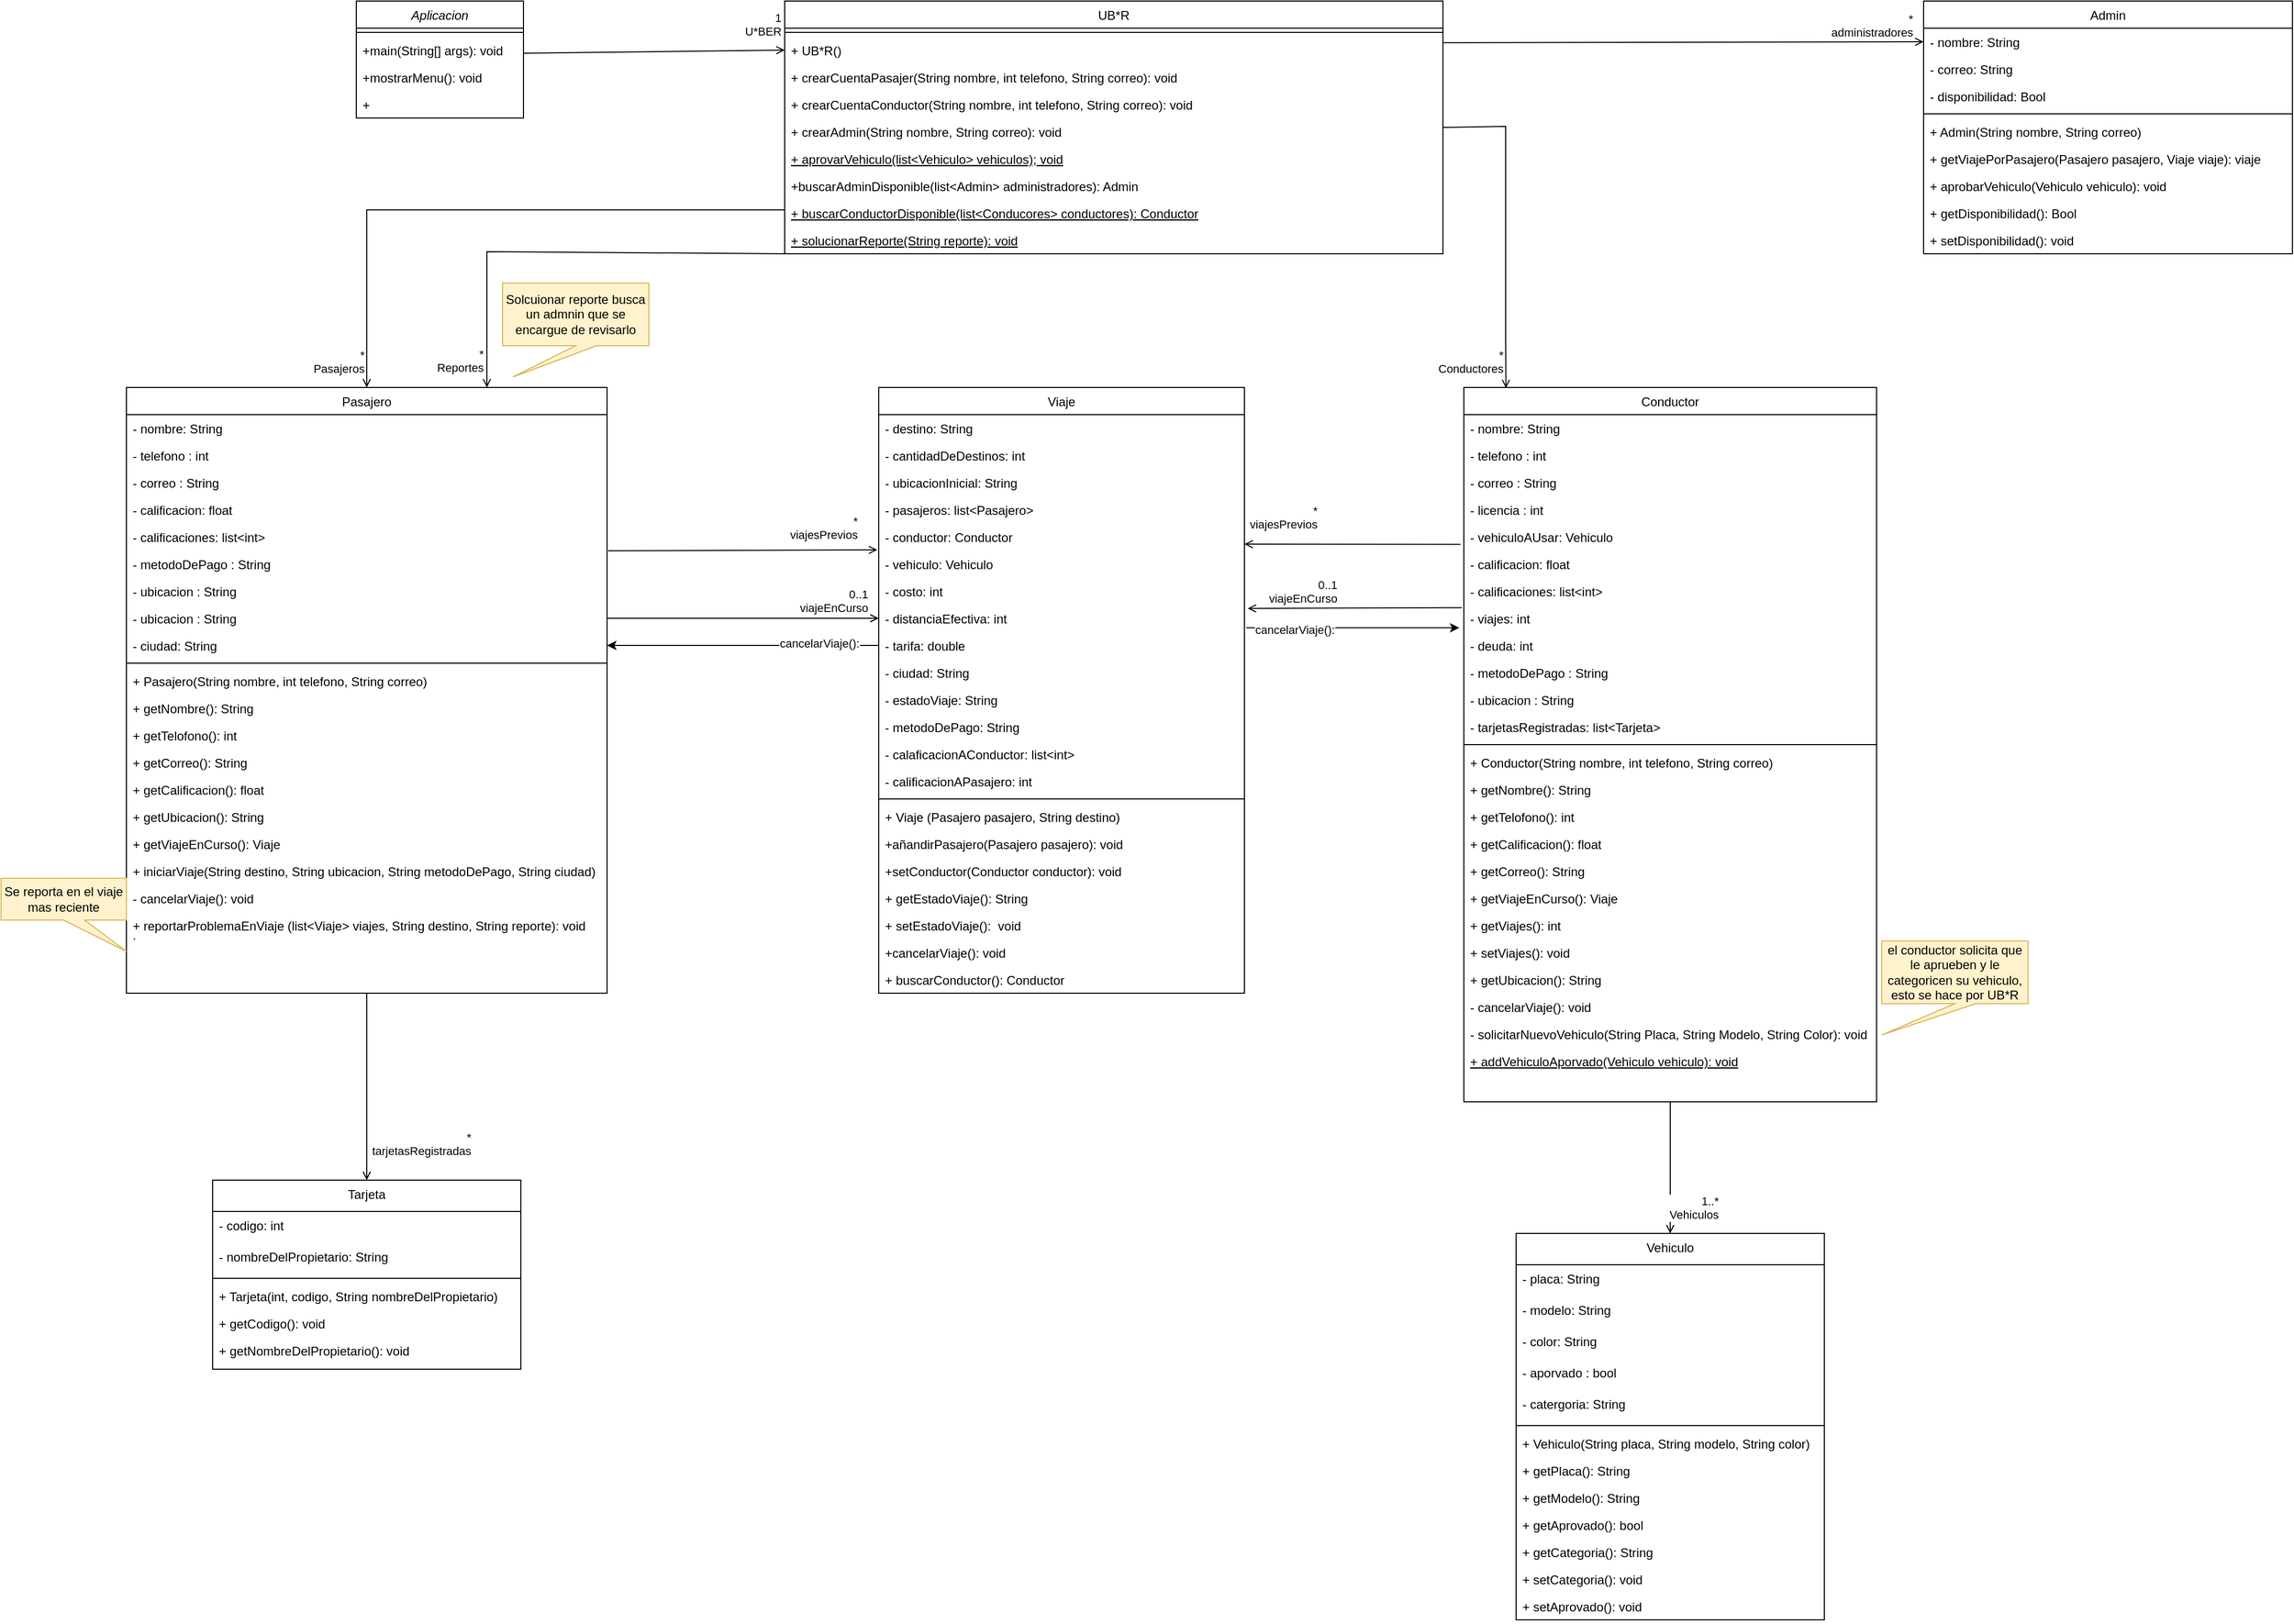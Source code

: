 <mxfile version="20.3.0" type="github">
  <diagram id="C5RBs43oDa-KdzZeNtuy" name="Page-1">
    <mxGraphModel dx="2452" dy="935" grid="1" gridSize="10" guides="1" tooltips="1" connect="1" arrows="1" fold="1" page="1" pageScale="1" pageWidth="827" pageHeight="1169" math="0" shadow="0">
      <root>
        <mxCell id="WIyWlLk6GJQsqaUBKTNV-0" />
        <mxCell id="WIyWlLk6GJQsqaUBKTNV-1" parent="WIyWlLk6GJQsqaUBKTNV-0" />
        <mxCell id="zkfFHV4jXpPFQw0GAbJ--0" value="Aplicacion" style="swimlane;fontStyle=2;align=center;verticalAlign=top;childLayout=stackLayout;horizontal=1;startSize=26;horizontalStack=0;resizeParent=1;resizeLast=0;collapsible=1;marginBottom=0;rounded=0;shadow=0;strokeWidth=1;" parent="WIyWlLk6GJQsqaUBKTNV-1" vertex="1">
          <mxGeometry x="-370" y="40" width="160" height="112" as="geometry">
            <mxRectangle x="230" y="140" width="160" height="26" as="alternateBounds" />
          </mxGeometry>
        </mxCell>
        <mxCell id="zkfFHV4jXpPFQw0GAbJ--4" value="" style="line;html=1;strokeWidth=1;align=left;verticalAlign=middle;spacingTop=-1;spacingLeft=3;spacingRight=3;rotatable=0;labelPosition=right;points=[];portConstraint=eastwest;" parent="zkfFHV4jXpPFQw0GAbJ--0" vertex="1">
          <mxGeometry y="26" width="160" height="8" as="geometry" />
        </mxCell>
        <mxCell id="zkfFHV4jXpPFQw0GAbJ--5" value="+main(String[] args): void" style="text;align=left;verticalAlign=top;spacingLeft=4;spacingRight=4;overflow=hidden;rotatable=0;points=[[0,0.5],[1,0.5]];portConstraint=eastwest;" parent="zkfFHV4jXpPFQw0GAbJ--0" vertex="1">
          <mxGeometry y="34" width="160" height="26" as="geometry" />
        </mxCell>
        <mxCell id="MLmQVyr9P93g7gufr7wJ-302" value="" style="endArrow=open;html=1;rounded=0;entryX=0;entryY=0.5;entryDx=0;entryDy=0;endFill=0;" edge="1" parent="zkfFHV4jXpPFQw0GAbJ--0" target="MLmQVyr9P93g7gufr7wJ-48">
          <mxGeometry relative="1" as="geometry">
            <mxPoint x="160" y="50" as="sourcePoint" />
            <mxPoint x="275.84" y="49.998" as="targetPoint" />
          </mxGeometry>
        </mxCell>
        <mxCell id="MLmQVyr9P93g7gufr7wJ-303" value="1&lt;br&gt;U*BER" style="edgeLabel;resizable=0;html=1;align=right;verticalAlign=bottom;" connectable="0" vertex="1" parent="MLmQVyr9P93g7gufr7wJ-302">
          <mxGeometry x="1" relative="1" as="geometry">
            <mxPoint x="-2" y="-10" as="offset" />
          </mxGeometry>
        </mxCell>
        <mxCell id="MLmQVyr9P93g7gufr7wJ-40" value="+mostrarMenu(): void" style="text;align=left;verticalAlign=top;spacingLeft=4;spacingRight=4;overflow=hidden;rotatable=0;points=[[0,0.5],[1,0.5]];portConstraint=eastwest;" vertex="1" parent="zkfFHV4jXpPFQw0GAbJ--0">
          <mxGeometry y="60" width="160" height="26" as="geometry" />
        </mxCell>
        <mxCell id="MLmQVyr9P93g7gufr7wJ-39" value="+" style="text;align=left;verticalAlign=top;spacingLeft=4;spacingRight=4;overflow=hidden;rotatable=0;points=[[0,0.5],[1,0.5]];portConstraint=eastwest;" vertex="1" parent="zkfFHV4jXpPFQw0GAbJ--0">
          <mxGeometry y="86" width="160" height="26" as="geometry" />
        </mxCell>
        <mxCell id="MLmQVyr9P93g7gufr7wJ-501" style="edgeStyle=orthogonalEdgeStyle;rounded=0;orthogonalLoop=1;jettySize=auto;html=1;entryX=0.5;entryY=0;entryDx=0;entryDy=0;endArrow=open;endFill=0;" edge="1" parent="WIyWlLk6GJQsqaUBKTNV-1" source="zkfFHV4jXpPFQw0GAbJ--6" target="MLmQVyr9P93g7gufr7wJ-484">
          <mxGeometry relative="1" as="geometry" />
        </mxCell>
        <mxCell id="zkfFHV4jXpPFQw0GAbJ--6" value="Pasajero" style="swimlane;fontStyle=0;align=center;verticalAlign=top;childLayout=stackLayout;horizontal=1;startSize=26;horizontalStack=0;resizeParent=1;resizeLast=0;collapsible=1;marginBottom=0;rounded=0;shadow=0;strokeWidth=1;" parent="WIyWlLk6GJQsqaUBKTNV-1" vertex="1">
          <mxGeometry x="-590" y="410" width="460" height="580" as="geometry">
            <mxRectangle x="130" y="380" width="160" height="26" as="alternateBounds" />
          </mxGeometry>
        </mxCell>
        <mxCell id="zkfFHV4jXpPFQw0GAbJ--7" value="- nombre: String" style="text;align=left;verticalAlign=top;spacingLeft=4;spacingRight=4;overflow=hidden;rotatable=0;points=[[0,0.5],[1,0.5]];portConstraint=eastwest;" parent="zkfFHV4jXpPFQw0GAbJ--6" vertex="1">
          <mxGeometry y="26" width="460" height="26" as="geometry" />
        </mxCell>
        <mxCell id="MLmQVyr9P93g7gufr7wJ-67" value="- telefono : int" style="text;align=left;verticalAlign=top;spacingLeft=4;spacingRight=4;overflow=hidden;rotatable=0;points=[[0,0.5],[1,0.5]];portConstraint=eastwest;" vertex="1" parent="zkfFHV4jXpPFQw0GAbJ--6">
          <mxGeometry y="52" width="460" height="26" as="geometry" />
        </mxCell>
        <mxCell id="MLmQVyr9P93g7gufr7wJ-68" value="- correo : String" style="text;align=left;verticalAlign=top;spacingLeft=4;spacingRight=4;overflow=hidden;rotatable=0;points=[[0,0.5],[1,0.5]];portConstraint=eastwest;" vertex="1" parent="zkfFHV4jXpPFQw0GAbJ--6">
          <mxGeometry y="78" width="460" height="26" as="geometry" />
        </mxCell>
        <mxCell id="zkfFHV4jXpPFQw0GAbJ--8" value="- calificacion: float" style="text;align=left;verticalAlign=top;spacingLeft=4;spacingRight=4;overflow=hidden;rotatable=0;points=[[0,0.5],[1,0.5]];portConstraint=eastwest;rounded=0;shadow=0;html=0;" parent="zkfFHV4jXpPFQw0GAbJ--6" vertex="1">
          <mxGeometry y="104" width="460" height="26" as="geometry" />
        </mxCell>
        <mxCell id="MLmQVyr9P93g7gufr7wJ-361" value="- calificaciones: list&lt;int&gt;" style="text;align=left;verticalAlign=top;spacingLeft=4;spacingRight=4;overflow=hidden;rotatable=0;points=[[0,0.5],[1,0.5]];portConstraint=eastwest;rounded=0;shadow=0;html=0;" vertex="1" parent="zkfFHV4jXpPFQw0GAbJ--6">
          <mxGeometry y="130" width="460" height="26" as="geometry" />
        </mxCell>
        <mxCell id="MLmQVyr9P93g7gufr7wJ-64" value="- metodoDePago : String" style="text;align=left;verticalAlign=top;spacingLeft=4;spacingRight=4;overflow=hidden;rotatable=0;points=[[0,0.5],[1,0.5]];portConstraint=eastwest;rounded=0;shadow=0;html=0;" vertex="1" parent="zkfFHV4jXpPFQw0GAbJ--6">
          <mxGeometry y="156" width="460" height="26" as="geometry" />
        </mxCell>
        <mxCell id="MLmQVyr9P93g7gufr7wJ-65" value="- ubicacion : String" style="text;align=left;verticalAlign=top;spacingLeft=4;spacingRight=4;overflow=hidden;rotatable=0;points=[[0,0.5],[1,0.5]];portConstraint=eastwest;rounded=0;shadow=0;html=0;" vertex="1" parent="zkfFHV4jXpPFQw0GAbJ--6">
          <mxGeometry y="182" width="460" height="26" as="geometry" />
        </mxCell>
        <mxCell id="MLmQVyr9P93g7gufr7wJ-452" value="- ubicacion : String" style="text;align=left;verticalAlign=top;spacingLeft=4;spacingRight=4;overflow=hidden;rotatable=0;points=[[0,0.5],[1,0.5]];portConstraint=eastwest;rounded=0;shadow=0;html=0;" vertex="1" parent="zkfFHV4jXpPFQw0GAbJ--6">
          <mxGeometry y="208" width="460" height="26" as="geometry" />
        </mxCell>
        <mxCell id="MLmQVyr9P93g7gufr7wJ-353" value="- ciudad: String" style="text;align=left;verticalAlign=top;spacingLeft=4;spacingRight=4;overflow=hidden;rotatable=0;points=[[0,0.5],[1,0.5]];portConstraint=eastwest;rounded=0;shadow=0;html=0;" vertex="1" parent="zkfFHV4jXpPFQw0GAbJ--6">
          <mxGeometry y="234" width="460" height="26" as="geometry" />
        </mxCell>
        <mxCell id="zkfFHV4jXpPFQw0GAbJ--9" value="" style="line;html=1;strokeWidth=1;align=left;verticalAlign=middle;spacingTop=-1;spacingLeft=3;spacingRight=3;rotatable=0;labelPosition=right;points=[];portConstraint=eastwest;" parent="zkfFHV4jXpPFQw0GAbJ--6" vertex="1">
          <mxGeometry y="260" width="460" height="8" as="geometry" />
        </mxCell>
        <mxCell id="zkfFHV4jXpPFQw0GAbJ--11" value="+ Pasajero(String nombre, int telefono, String correo)" style="text;align=left;verticalAlign=top;spacingLeft=4;spacingRight=4;overflow=hidden;rotatable=0;points=[[0,0.5],[1,0.5]];portConstraint=eastwest;" parent="zkfFHV4jXpPFQw0GAbJ--6" vertex="1">
          <mxGeometry y="268" width="460" height="26" as="geometry" />
        </mxCell>
        <mxCell id="MLmQVyr9P93g7gufr7wJ-69" value="+ getNombre(): String" style="text;align=left;verticalAlign=top;spacingLeft=4;spacingRight=4;overflow=hidden;rotatable=0;points=[[0,0.5],[1,0.5]];portConstraint=eastwest;" vertex="1" parent="zkfFHV4jXpPFQw0GAbJ--6">
          <mxGeometry y="294" width="460" height="26" as="geometry" />
        </mxCell>
        <mxCell id="MLmQVyr9P93g7gufr7wJ-72" value="+ getTelofono(): int" style="text;align=left;verticalAlign=top;spacingLeft=4;spacingRight=4;overflow=hidden;rotatable=0;points=[[0,0.5],[1,0.5]];portConstraint=eastwest;" vertex="1" parent="zkfFHV4jXpPFQw0GAbJ--6">
          <mxGeometry y="320" width="460" height="26" as="geometry" />
        </mxCell>
        <mxCell id="MLmQVyr9P93g7gufr7wJ-71" value="+ getCorreo(): String" style="text;align=left;verticalAlign=top;spacingLeft=4;spacingRight=4;overflow=hidden;rotatable=0;points=[[0,0.5],[1,0.5]];portConstraint=eastwest;" vertex="1" parent="zkfFHV4jXpPFQw0GAbJ--6">
          <mxGeometry y="346" width="460" height="26" as="geometry" />
        </mxCell>
        <mxCell id="MLmQVyr9P93g7gufr7wJ-322" value="+ getCalificacion(): float" style="text;align=left;verticalAlign=top;spacingLeft=4;spacingRight=4;overflow=hidden;rotatable=0;points=[[0,0.5],[1,0.5]];portConstraint=eastwest;" vertex="1" parent="zkfFHV4jXpPFQw0GAbJ--6">
          <mxGeometry y="372" width="460" height="26" as="geometry" />
        </mxCell>
        <mxCell id="MLmQVyr9P93g7gufr7wJ-344" value="+ getUbicacion(): String" style="text;align=left;verticalAlign=top;spacingLeft=4;spacingRight=4;overflow=hidden;rotatable=0;points=[[0,0.5],[1,0.5]];portConstraint=eastwest;" vertex="1" parent="zkfFHV4jXpPFQw0GAbJ--6">
          <mxGeometry y="398" width="460" height="26" as="geometry" />
        </mxCell>
        <mxCell id="MLmQVyr9P93g7gufr7wJ-70" value="+ getViajeEnCurso(): Viaje" style="text;align=left;verticalAlign=top;spacingLeft=4;spacingRight=4;overflow=hidden;rotatable=0;points=[[0,0.5],[1,0.5]];portConstraint=eastwest;" vertex="1" parent="zkfFHV4jXpPFQw0GAbJ--6">
          <mxGeometry y="424" width="460" height="26" as="geometry" />
        </mxCell>
        <mxCell id="MLmQVyr9P93g7gufr7wJ-301" value="+ iniciarViaje(String destino, String ubicacion, String metodoDePago, String ciudad)" style="text;align=left;verticalAlign=top;spacingLeft=4;spacingRight=4;overflow=hidden;rotatable=0;points=[[0,0.5],[1,0.5]];portConstraint=eastwest;" vertex="1" parent="zkfFHV4jXpPFQw0GAbJ--6">
          <mxGeometry y="450" width="460" height="26" as="geometry" />
        </mxCell>
        <mxCell id="MLmQVyr9P93g7gufr7wJ-346" value="- cancelarViaje(): void" style="text;align=left;verticalAlign=top;spacingLeft=4;spacingRight=4;overflow=hidden;rotatable=0;points=[[0,0.5],[1,0.5]];portConstraint=eastwest;" vertex="1" parent="zkfFHV4jXpPFQw0GAbJ--6">
          <mxGeometry y="476" width="460" height="26" as="geometry" />
        </mxCell>
        <mxCell id="MLmQVyr9P93g7gufr7wJ-410" value="+ reportarProblemaEnViaje (list&lt;Viaje&gt; viajes, String destino, String reporte): void&#xa;:" style="text;align=left;verticalAlign=top;spacingLeft=4;spacingRight=4;overflow=hidden;rotatable=0;points=[[0,0.5],[1,0.5]];portConstraint=eastwest;" vertex="1" parent="zkfFHV4jXpPFQw0GAbJ--6">
          <mxGeometry y="502" width="460" height="26" as="geometry" />
        </mxCell>
        <mxCell id="zkfFHV4jXpPFQw0GAbJ--17" value="Viaje" style="swimlane;fontStyle=0;align=center;verticalAlign=top;childLayout=stackLayout;horizontal=1;startSize=26;horizontalStack=0;resizeParent=1;resizeLast=0;collapsible=1;marginBottom=0;rounded=0;shadow=0;strokeWidth=1;" parent="WIyWlLk6GJQsqaUBKTNV-1" vertex="1">
          <mxGeometry x="130" y="410" width="350" height="580" as="geometry">
            <mxRectangle x="550" y="140" width="160" height="26" as="alternateBounds" />
          </mxGeometry>
        </mxCell>
        <mxCell id="zkfFHV4jXpPFQw0GAbJ--18" value="- destino: String" style="text;align=left;verticalAlign=top;spacingLeft=4;spacingRight=4;overflow=hidden;rotatable=0;points=[[0,0.5],[1,0.5]];portConstraint=eastwest;" parent="zkfFHV4jXpPFQw0GAbJ--17" vertex="1">
          <mxGeometry y="26" width="350" height="26" as="geometry" />
        </mxCell>
        <mxCell id="MLmQVyr9P93g7gufr7wJ-354" value="- cantidadDeDestinos: int" style="text;align=left;verticalAlign=top;spacingLeft=4;spacingRight=4;overflow=hidden;rotatable=0;points=[[0,0.5],[1,0.5]];portConstraint=eastwest;" vertex="1" parent="zkfFHV4jXpPFQw0GAbJ--17">
          <mxGeometry y="52" width="350" height="26" as="geometry" />
        </mxCell>
        <mxCell id="zkfFHV4jXpPFQw0GAbJ--19" value="- ubicacionInicial: String" style="text;align=left;verticalAlign=top;spacingLeft=4;spacingRight=4;overflow=hidden;rotatable=0;points=[[0,0.5],[1,0.5]];portConstraint=eastwest;rounded=0;shadow=0;html=0;" parent="zkfFHV4jXpPFQw0GAbJ--17" vertex="1">
          <mxGeometry y="78" width="350" height="26" as="geometry" />
        </mxCell>
        <mxCell id="zkfFHV4jXpPFQw0GAbJ--20" value="- pasajeros: list&lt;Pasajero&gt;" style="text;align=left;verticalAlign=top;spacingLeft=4;spacingRight=4;overflow=hidden;rotatable=0;points=[[0,0.5],[1,0.5]];portConstraint=eastwest;rounded=0;shadow=0;html=0;" parent="zkfFHV4jXpPFQw0GAbJ--17" vertex="1">
          <mxGeometry y="104" width="350" height="26" as="geometry" />
        </mxCell>
        <mxCell id="zkfFHV4jXpPFQw0GAbJ--21" value="- conductor: Conductor" style="text;align=left;verticalAlign=top;spacingLeft=4;spacingRight=4;overflow=hidden;rotatable=0;points=[[0,0.5],[1,0.5]];portConstraint=eastwest;rounded=0;shadow=0;html=0;" parent="zkfFHV4jXpPFQw0GAbJ--17" vertex="1">
          <mxGeometry y="130" width="350" height="26" as="geometry" />
        </mxCell>
        <mxCell id="MLmQVyr9P93g7gufr7wJ-474" value="" style="endArrow=open;html=1;rounded=0;entryX=-0.004;entryY=0.982;entryDx=0;entryDy=0;endFill=0;exitX=-0.008;exitY=0.781;exitDx=0;exitDy=0;exitPerimeter=0;entryPerimeter=0;" edge="1" parent="zkfFHV4jXpPFQw0GAbJ--17" source="MLmQVyr9P93g7gufr7wJ-424">
          <mxGeometry width="50" height="50" relative="1" as="geometry">
            <mxPoint x="92.32" y="150.86" as="sourcePoint" />
            <mxPoint x="350.0" y="150.002" as="targetPoint" />
          </mxGeometry>
        </mxCell>
        <mxCell id="zkfFHV4jXpPFQw0GAbJ--22" value="- vehiculo: Vehiculo" style="text;align=left;verticalAlign=top;spacingLeft=4;spacingRight=4;overflow=hidden;rotatable=0;points=[[0,0.5],[1,0.5]];portConstraint=eastwest;rounded=0;shadow=0;html=0;" parent="zkfFHV4jXpPFQw0GAbJ--17" vertex="1">
          <mxGeometry y="156" width="350" height="26" as="geometry" />
        </mxCell>
        <mxCell id="MLmQVyr9P93g7gufr7wJ-349" value="- costo: int" style="text;align=left;verticalAlign=top;spacingLeft=4;spacingRight=4;overflow=hidden;rotatable=0;points=[[0,0.5],[1,0.5]];portConstraint=eastwest;rounded=0;shadow=0;html=0;" vertex="1" parent="zkfFHV4jXpPFQw0GAbJ--17">
          <mxGeometry y="182" width="350" height="26" as="geometry" />
        </mxCell>
        <mxCell id="MLmQVyr9P93g7gufr7wJ-350" value="- distanciaEfectiva: int" style="text;align=left;verticalAlign=top;spacingLeft=4;spacingRight=4;overflow=hidden;rotatable=0;points=[[0,0.5],[1,0.5]];portConstraint=eastwest;rounded=0;shadow=0;html=0;" vertex="1" parent="zkfFHV4jXpPFQw0GAbJ--17">
          <mxGeometry y="208" width="350" height="26" as="geometry" />
        </mxCell>
        <mxCell id="MLmQVyr9P93g7gufr7wJ-351" value="- tarifa: double" style="text;align=left;verticalAlign=top;spacingLeft=4;spacingRight=4;overflow=hidden;rotatable=0;points=[[0,0.5],[1,0.5]];portConstraint=eastwest;rounded=0;shadow=0;html=0;" vertex="1" parent="zkfFHV4jXpPFQw0GAbJ--17">
          <mxGeometry y="234" width="350" height="26" as="geometry" />
        </mxCell>
        <mxCell id="MLmQVyr9P93g7gufr7wJ-352" value="- ciudad: String" style="text;align=left;verticalAlign=top;spacingLeft=4;spacingRight=4;overflow=hidden;rotatable=0;points=[[0,0.5],[1,0.5]];portConstraint=eastwest;rounded=0;shadow=0;html=0;" vertex="1" parent="zkfFHV4jXpPFQw0GAbJ--17">
          <mxGeometry y="260" width="350" height="26" as="geometry" />
        </mxCell>
        <mxCell id="MLmQVyr9P93g7gufr7wJ-357" value="- estadoViaje: String" style="text;align=left;verticalAlign=top;spacingLeft=4;spacingRight=4;overflow=hidden;rotatable=0;points=[[0,0.5],[1,0.5]];portConstraint=eastwest;rounded=0;shadow=0;html=0;" vertex="1" parent="zkfFHV4jXpPFQw0GAbJ--17">
          <mxGeometry y="286" width="350" height="26" as="geometry" />
        </mxCell>
        <mxCell id="MLmQVyr9P93g7gufr7wJ-362" value="- metodoDePago: String" style="text;align=left;verticalAlign=top;spacingLeft=4;spacingRight=4;overflow=hidden;rotatable=0;points=[[0,0.5],[1,0.5]];portConstraint=eastwest;rounded=0;shadow=0;html=0;" vertex="1" parent="zkfFHV4jXpPFQw0GAbJ--17">
          <mxGeometry y="312" width="350" height="26" as="geometry" />
        </mxCell>
        <mxCell id="MLmQVyr9P93g7gufr7wJ-363" value="- calaficacionAConductor: list&lt;int&gt;" style="text;align=left;verticalAlign=top;spacingLeft=4;spacingRight=4;overflow=hidden;rotatable=0;points=[[0,0.5],[1,0.5]];portConstraint=eastwest;rounded=0;shadow=0;html=0;" vertex="1" parent="zkfFHV4jXpPFQw0GAbJ--17">
          <mxGeometry y="338" width="350" height="26" as="geometry" />
        </mxCell>
        <mxCell id="MLmQVyr9P93g7gufr7wJ-364" value="- calificacionAPasajero: int" style="text;align=left;verticalAlign=top;spacingLeft=4;spacingRight=4;overflow=hidden;rotatable=0;points=[[0,0.5],[1,0.5]];portConstraint=eastwest;rounded=0;shadow=0;html=0;" vertex="1" parent="zkfFHV4jXpPFQw0GAbJ--17">
          <mxGeometry y="364" width="350" height="26" as="geometry" />
        </mxCell>
        <mxCell id="zkfFHV4jXpPFQw0GAbJ--23" value="" style="line;html=1;strokeWidth=1;align=left;verticalAlign=middle;spacingTop=-1;spacingLeft=3;spacingRight=3;rotatable=0;labelPosition=right;points=[];portConstraint=eastwest;" parent="zkfFHV4jXpPFQw0GAbJ--17" vertex="1">
          <mxGeometry y="390" width="350" height="8" as="geometry" />
        </mxCell>
        <mxCell id="MLmQVyr9P93g7gufr7wJ-356" value="+ Viaje (Pasajero pasajero, String destino)" style="text;align=left;verticalAlign=top;spacingLeft=4;spacingRight=4;overflow=hidden;rotatable=0;points=[[0,0.5],[1,0.5]];portConstraint=eastwest;" vertex="1" parent="zkfFHV4jXpPFQw0GAbJ--17">
          <mxGeometry y="398" width="350" height="26" as="geometry" />
        </mxCell>
        <mxCell id="zkfFHV4jXpPFQw0GAbJ--24" value="+añandirPasajero(Pasajero pasajero): void" style="text;align=left;verticalAlign=top;spacingLeft=4;spacingRight=4;overflow=hidden;rotatable=0;points=[[0,0.5],[1,0.5]];portConstraint=eastwest;" parent="zkfFHV4jXpPFQw0GAbJ--17" vertex="1">
          <mxGeometry y="424" width="350" height="26" as="geometry" />
        </mxCell>
        <mxCell id="zkfFHV4jXpPFQw0GAbJ--25" value="+setConductor(Conductor conductor): void" style="text;align=left;verticalAlign=top;spacingLeft=4;spacingRight=4;overflow=hidden;rotatable=0;points=[[0,0.5],[1,0.5]];portConstraint=eastwest;" parent="zkfFHV4jXpPFQw0GAbJ--17" vertex="1">
          <mxGeometry y="450" width="350" height="26" as="geometry" />
        </mxCell>
        <mxCell id="MLmQVyr9P93g7gufr7wJ-358" value="+ getEstadoViaje(): String" style="text;align=left;verticalAlign=top;spacingLeft=4;spacingRight=4;overflow=hidden;rotatable=0;points=[[0,0.5],[1,0.5]];portConstraint=eastwest;" vertex="1" parent="zkfFHV4jXpPFQw0GAbJ--17">
          <mxGeometry y="476" width="350" height="26" as="geometry" />
        </mxCell>
        <mxCell id="MLmQVyr9P93g7gufr7wJ-359" value="+ setEstadoViaje():  void" style="text;align=left;verticalAlign=top;spacingLeft=4;spacingRight=4;overflow=hidden;rotatable=0;points=[[0,0.5],[1,0.5]];portConstraint=eastwest;" vertex="1" parent="zkfFHV4jXpPFQw0GAbJ--17">
          <mxGeometry y="502" width="350" height="26" as="geometry" />
        </mxCell>
        <mxCell id="MLmQVyr9P93g7gufr7wJ-465" value="+cancelarViaje(): void" style="text;align=left;verticalAlign=top;spacingLeft=4;spacingRight=4;overflow=hidden;rotatable=0;points=[[0,0.5],[1,0.5]];portConstraint=eastwest;" vertex="1" parent="zkfFHV4jXpPFQw0GAbJ--17">
          <mxGeometry y="528" width="350" height="26" as="geometry" />
        </mxCell>
        <mxCell id="MLmQVyr9P93g7gufr7wJ-478" value="+ buscarConductor(): Conductor" style="text;align=left;verticalAlign=top;spacingLeft=4;spacingRight=4;overflow=hidden;rotatable=0;points=[[0,0.5],[1,0.5]];portConstraint=eastwest;" vertex="1" parent="zkfFHV4jXpPFQw0GAbJ--17">
          <mxGeometry y="554" width="350" height="26" as="geometry" />
        </mxCell>
        <mxCell id="MLmQVyr9P93g7gufr7wJ-41" value="UB*R" style="swimlane;fontStyle=0;align=center;verticalAlign=top;childLayout=stackLayout;horizontal=1;startSize=26;horizontalStack=0;resizeParent=1;resizeLast=0;collapsible=1;marginBottom=0;rounded=0;shadow=0;strokeWidth=1;" vertex="1" parent="WIyWlLk6GJQsqaUBKTNV-1">
          <mxGeometry x="40" y="40" width="630" height="242" as="geometry">
            <mxRectangle x="550" y="140" width="160" height="26" as="alternateBounds" />
          </mxGeometry>
        </mxCell>
        <mxCell id="MLmQVyr9P93g7gufr7wJ-47" value="" style="line;html=1;strokeWidth=1;align=left;verticalAlign=middle;spacingTop=-1;spacingLeft=3;spacingRight=3;rotatable=0;labelPosition=right;points=[];portConstraint=eastwest;" vertex="1" parent="MLmQVyr9P93g7gufr7wJ-41">
          <mxGeometry y="26" width="630" height="8" as="geometry" />
        </mxCell>
        <mxCell id="MLmQVyr9P93g7gufr7wJ-48" value="+ UB*R()" style="text;align=left;verticalAlign=top;spacingLeft=4;spacingRight=4;overflow=hidden;rotatable=0;points=[[0,0.5],[1,0.5]];portConstraint=eastwest;" vertex="1" parent="MLmQVyr9P93g7gufr7wJ-41">
          <mxGeometry y="34" width="630" height="26" as="geometry" />
        </mxCell>
        <mxCell id="MLmQVyr9P93g7gufr7wJ-365" value="+ crearCuentaPasajer(String nombre, int telefono, String correo): void" style="text;align=left;verticalAlign=top;spacingLeft=4;spacingRight=4;overflow=hidden;rotatable=0;points=[[0,0.5],[1,0.5]];portConstraint=eastwest;" vertex="1" parent="MLmQVyr9P93g7gufr7wJ-41">
          <mxGeometry y="60" width="630" height="26" as="geometry" />
        </mxCell>
        <mxCell id="MLmQVyr9P93g7gufr7wJ-369" value="+ crearCuentaConductor(String nombre, int telefono, String correo): void" style="text;align=left;verticalAlign=top;spacingLeft=4;spacingRight=4;overflow=hidden;rotatable=0;points=[[0,0.5],[1,0.5]];portConstraint=eastwest;" vertex="1" parent="MLmQVyr9P93g7gufr7wJ-41">
          <mxGeometry y="86" width="630" height="26" as="geometry" />
        </mxCell>
        <mxCell id="MLmQVyr9P93g7gufr7wJ-467" value="+ crearAdmin(String nombre, String correo): void" style="text;align=left;verticalAlign=top;spacingLeft=4;spacingRight=4;overflow=hidden;rotatable=0;points=[[0,0.5],[1,0.5]];portConstraint=eastwest;" vertex="1" parent="MLmQVyr9P93g7gufr7wJ-41">
          <mxGeometry y="112" width="630" height="26" as="geometry" />
        </mxCell>
        <mxCell id="MLmQVyr9P93g7gufr7wJ-370" value="+ aprovarVehiculo(list&lt;Vehiculo&gt; vehiculos); void" style="text;align=left;verticalAlign=top;spacingLeft=4;spacingRight=4;overflow=hidden;rotatable=0;points=[[0,0.5],[1,0.5]];portConstraint=eastwest;fontStyle=4" vertex="1" parent="MLmQVyr9P93g7gufr7wJ-41">
          <mxGeometry y="138" width="630" height="26" as="geometry" />
        </mxCell>
        <mxCell id="MLmQVyr9P93g7gufr7wJ-466" value="+buscarAdminDisponible(list&lt;Admin&gt; administradores): Admin" style="text;align=left;verticalAlign=top;spacingLeft=4;spacingRight=4;overflow=hidden;rotatable=0;points=[[0,0.5],[1,0.5]];portConstraint=eastwest;" vertex="1" parent="MLmQVyr9P93g7gufr7wJ-41">
          <mxGeometry y="164" width="630" height="26" as="geometry" />
        </mxCell>
        <mxCell id="MLmQVyr9P93g7gufr7wJ-479" value="+ buscarConductorDisponible(list&lt;Conducores&gt; conductores): Conductor" style="text;align=left;verticalAlign=top;spacingLeft=4;spacingRight=4;overflow=hidden;rotatable=0;points=[[0,0.5],[1,0.5]];portConstraint=eastwest;fontStyle=4" vertex="1" parent="MLmQVyr9P93g7gufr7wJ-41">
          <mxGeometry y="190" width="630" height="26" as="geometry" />
        </mxCell>
        <mxCell id="MLmQVyr9P93g7gufr7wJ-480" value="+ solucionarReporte(String reporte): void" style="text;align=left;verticalAlign=top;spacingLeft=4;spacingRight=4;overflow=hidden;rotatable=0;points=[[0,0.5],[1,0.5]];portConstraint=eastwest;fontStyle=4" vertex="1" parent="MLmQVyr9P93g7gufr7wJ-41">
          <mxGeometry y="216" width="630" height="26" as="geometry" />
        </mxCell>
        <mxCell id="MLmQVyr9P93g7gufr7wJ-56" value="" style="endArrow=open;html=1;rounded=0;entryX=0.5;entryY=0;entryDx=0;entryDy=0;endFill=0;" edge="1" parent="WIyWlLk6GJQsqaUBKTNV-1" target="zkfFHV4jXpPFQw0GAbJ--6">
          <mxGeometry relative="1" as="geometry">
            <mxPoint x="40" y="240" as="sourcePoint" />
            <mxPoint x="402" y="380" as="targetPoint" />
            <Array as="points">
              <mxPoint x="-360" y="240" />
            </Array>
          </mxGeometry>
        </mxCell>
        <mxCell id="MLmQVyr9P93g7gufr7wJ-59" value="* &lt;br&gt;Pasajeros" style="edgeLabel;resizable=0;html=1;align=right;verticalAlign=bottom;" connectable="0" vertex="1" parent="MLmQVyr9P93g7gufr7wJ-56">
          <mxGeometry x="1" relative="1" as="geometry">
            <mxPoint x="-2" y="-10" as="offset" />
          </mxGeometry>
        </mxCell>
        <mxCell id="MLmQVyr9P93g7gufr7wJ-304" value="" style="endArrow=open;html=1;rounded=0;endFill=0;exitX=1;exitY=0.5;exitDx=0;exitDy=0;entryX=0.102;entryY=0.001;entryDx=0;entryDy=0;entryPerimeter=0;" edge="1" parent="WIyWlLk6GJQsqaUBKTNV-1" source="MLmQVyr9P93g7gufr7wJ-41" target="MLmQVyr9P93g7gufr7wJ-306">
          <mxGeometry relative="1" as="geometry">
            <mxPoint x="610" y="250" as="sourcePoint" />
            <mxPoint x="730" y="407" as="targetPoint" />
            <Array as="points">
              <mxPoint x="730" y="160" />
              <mxPoint x="730" y="360" />
            </Array>
          </mxGeometry>
        </mxCell>
        <mxCell id="MLmQVyr9P93g7gufr7wJ-305" value="* &lt;br&gt;Conductores" style="edgeLabel;resizable=0;html=1;align=right;verticalAlign=bottom;" connectable="0" vertex="1" parent="MLmQVyr9P93g7gufr7wJ-304">
          <mxGeometry x="1" relative="1" as="geometry">
            <mxPoint x="-2" y="-10" as="offset" />
          </mxGeometry>
        </mxCell>
        <mxCell id="MLmQVyr9P93g7gufr7wJ-306" value="Conductor" style="swimlane;fontStyle=0;align=center;verticalAlign=top;childLayout=stackLayout;horizontal=1;startSize=26;horizontalStack=0;resizeParent=1;resizeLast=0;collapsible=1;marginBottom=0;rounded=0;shadow=0;strokeWidth=1;" vertex="1" parent="WIyWlLk6GJQsqaUBKTNV-1">
          <mxGeometry x="690" y="410" width="395" height="684" as="geometry">
            <mxRectangle x="130" y="380" width="160" height="26" as="alternateBounds" />
          </mxGeometry>
        </mxCell>
        <mxCell id="MLmQVyr9P93g7gufr7wJ-307" value="- nombre: String" style="text;align=left;verticalAlign=top;spacingLeft=4;spacingRight=4;overflow=hidden;rotatable=0;points=[[0,0.5],[1,0.5]];portConstraint=eastwest;" vertex="1" parent="MLmQVyr9P93g7gufr7wJ-306">
          <mxGeometry y="26" width="395" height="26" as="geometry" />
        </mxCell>
        <mxCell id="MLmQVyr9P93g7gufr7wJ-308" value="- telefono : int" style="text;align=left;verticalAlign=top;spacingLeft=4;spacingRight=4;overflow=hidden;rotatable=0;points=[[0,0.5],[1,0.5]];portConstraint=eastwest;" vertex="1" parent="MLmQVyr9P93g7gufr7wJ-306">
          <mxGeometry y="52" width="395" height="26" as="geometry" />
        </mxCell>
        <mxCell id="MLmQVyr9P93g7gufr7wJ-309" value="- correo : String" style="text;align=left;verticalAlign=top;spacingLeft=4;spacingRight=4;overflow=hidden;rotatable=0;points=[[0,0.5],[1,0.5]];portConstraint=eastwest;" vertex="1" parent="MLmQVyr9P93g7gufr7wJ-306">
          <mxGeometry y="78" width="395" height="26" as="geometry" />
        </mxCell>
        <mxCell id="MLmQVyr9P93g7gufr7wJ-425" value="- licencia : int" style="text;align=left;verticalAlign=top;spacingLeft=4;spacingRight=4;overflow=hidden;rotatable=0;points=[[0,0.5],[1,0.5]];portConstraint=eastwest;" vertex="1" parent="MLmQVyr9P93g7gufr7wJ-306">
          <mxGeometry y="104" width="395" height="26" as="geometry" />
        </mxCell>
        <mxCell id="MLmQVyr9P93g7gufr7wJ-424" value="- vehiculoAUsar: Vehiculo" style="text;align=left;verticalAlign=top;spacingLeft=4;spacingRight=4;overflow=hidden;rotatable=0;points=[[0,0.5],[1,0.5]];portConstraint=eastwest;" vertex="1" parent="MLmQVyr9P93g7gufr7wJ-306">
          <mxGeometry y="130" width="395" height="26" as="geometry" />
        </mxCell>
        <mxCell id="MLmQVyr9P93g7gufr7wJ-310" value="- calificacion: float" style="text;align=left;verticalAlign=top;spacingLeft=4;spacingRight=4;overflow=hidden;rotatable=0;points=[[0,0.5],[1,0.5]];portConstraint=eastwest;rounded=0;shadow=0;html=0;" vertex="1" parent="MLmQVyr9P93g7gufr7wJ-306">
          <mxGeometry y="156" width="395" height="26" as="geometry" />
        </mxCell>
        <mxCell id="MLmQVyr9P93g7gufr7wJ-360" value="- calificaciones: list&lt;int&gt;" style="text;align=left;verticalAlign=top;spacingLeft=4;spacingRight=4;overflow=hidden;rotatable=0;points=[[0,0.5],[1,0.5]];portConstraint=eastwest;rounded=0;shadow=0;html=0;" vertex="1" parent="MLmQVyr9P93g7gufr7wJ-306">
          <mxGeometry y="182" width="395" height="26" as="geometry" />
        </mxCell>
        <mxCell id="MLmQVyr9P93g7gufr7wJ-340" value="- viajes: int" style="text;align=left;verticalAlign=top;spacingLeft=4;spacingRight=4;overflow=hidden;rotatable=0;points=[[0,0.5],[1,0.5]];portConstraint=eastwest;rounded=0;shadow=0;html=0;" vertex="1" parent="MLmQVyr9P93g7gufr7wJ-306">
          <mxGeometry y="208" width="395" height="26" as="geometry" />
        </mxCell>
        <mxCell id="MLmQVyr9P93g7gufr7wJ-341" value="- deuda: int" style="text;align=left;verticalAlign=top;spacingLeft=4;spacingRight=4;overflow=hidden;rotatable=0;points=[[0,0.5],[1,0.5]];portConstraint=eastwest;rounded=0;shadow=0;html=0;" vertex="1" parent="MLmQVyr9P93g7gufr7wJ-306">
          <mxGeometry y="234" width="395" height="26" as="geometry" />
        </mxCell>
        <mxCell id="MLmQVyr9P93g7gufr7wJ-312" value="- metodoDePago : String" style="text;align=left;verticalAlign=top;spacingLeft=4;spacingRight=4;overflow=hidden;rotatable=0;points=[[0,0.5],[1,0.5]];portConstraint=eastwest;rounded=0;shadow=0;html=0;" vertex="1" parent="MLmQVyr9P93g7gufr7wJ-306">
          <mxGeometry y="260" width="395" height="26" as="geometry" />
        </mxCell>
        <mxCell id="MLmQVyr9P93g7gufr7wJ-313" value="- ubicacion : String" style="text;align=left;verticalAlign=top;spacingLeft=4;spacingRight=4;overflow=hidden;rotatable=0;points=[[0,0.5],[1,0.5]];portConstraint=eastwest;rounded=0;shadow=0;html=0;" vertex="1" parent="MLmQVyr9P93g7gufr7wJ-306">
          <mxGeometry y="286" width="395" height="26" as="geometry" />
        </mxCell>
        <mxCell id="MLmQVyr9P93g7gufr7wJ-314" value="- tarjetasRegistradas: list&lt;Tarjeta&gt;" style="text;align=left;verticalAlign=top;spacingLeft=4;spacingRight=4;overflow=hidden;rotatable=0;points=[[0,0.5],[1,0.5]];portConstraint=eastwest;rounded=0;shadow=0;html=0;" vertex="1" parent="MLmQVyr9P93g7gufr7wJ-306">
          <mxGeometry y="312" width="395" height="26" as="geometry" />
        </mxCell>
        <mxCell id="MLmQVyr9P93g7gufr7wJ-315" value="" style="line;html=1;strokeWidth=1;align=left;verticalAlign=middle;spacingTop=-1;spacingLeft=3;spacingRight=3;rotatable=0;labelPosition=right;points=[];portConstraint=eastwest;" vertex="1" parent="MLmQVyr9P93g7gufr7wJ-306">
          <mxGeometry y="338" width="395" height="8" as="geometry" />
        </mxCell>
        <mxCell id="MLmQVyr9P93g7gufr7wJ-316" value="+ Conductor(String nombre, int telefono, String correo)" style="text;align=left;verticalAlign=top;spacingLeft=4;spacingRight=4;overflow=hidden;rotatable=0;points=[[0,0.5],[1,0.5]];portConstraint=eastwest;" vertex="1" parent="MLmQVyr9P93g7gufr7wJ-306">
          <mxGeometry y="346" width="395" height="26" as="geometry" />
        </mxCell>
        <mxCell id="MLmQVyr9P93g7gufr7wJ-317" value="+ getNombre(): String" style="text;align=left;verticalAlign=top;spacingLeft=4;spacingRight=4;overflow=hidden;rotatable=0;points=[[0,0.5],[1,0.5]];portConstraint=eastwest;" vertex="1" parent="MLmQVyr9P93g7gufr7wJ-306">
          <mxGeometry y="372" width="395" height="26" as="geometry" />
        </mxCell>
        <mxCell id="MLmQVyr9P93g7gufr7wJ-318" value="+ getTelofono(): int" style="text;align=left;verticalAlign=top;spacingLeft=4;spacingRight=4;overflow=hidden;rotatable=0;points=[[0,0.5],[1,0.5]];portConstraint=eastwest;" vertex="1" parent="MLmQVyr9P93g7gufr7wJ-306">
          <mxGeometry y="398" width="395" height="26" as="geometry" />
        </mxCell>
        <mxCell id="MLmQVyr9P93g7gufr7wJ-339" value="+ getCalificacion(): float" style="text;align=left;verticalAlign=top;spacingLeft=4;spacingRight=4;overflow=hidden;rotatable=0;points=[[0,0.5],[1,0.5]];portConstraint=eastwest;" vertex="1" parent="MLmQVyr9P93g7gufr7wJ-306">
          <mxGeometry y="424" width="395" height="26" as="geometry" />
        </mxCell>
        <mxCell id="MLmQVyr9P93g7gufr7wJ-319" value="+ getCorreo(): String" style="text;align=left;verticalAlign=top;spacingLeft=4;spacingRight=4;overflow=hidden;rotatable=0;points=[[0,0.5],[1,0.5]];portConstraint=eastwest;" vertex="1" parent="MLmQVyr9P93g7gufr7wJ-306">
          <mxGeometry y="450" width="395" height="26" as="geometry" />
        </mxCell>
        <mxCell id="MLmQVyr9P93g7gufr7wJ-320" value="+ getViajeEnCurso(): Viaje" style="text;align=left;verticalAlign=top;spacingLeft=4;spacingRight=4;overflow=hidden;rotatable=0;points=[[0,0.5],[1,0.5]];portConstraint=eastwest;" vertex="1" parent="MLmQVyr9P93g7gufr7wJ-306">
          <mxGeometry y="476" width="395" height="26" as="geometry" />
        </mxCell>
        <mxCell id="MLmQVyr9P93g7gufr7wJ-342" value="+ getViajes(): int" style="text;align=left;verticalAlign=top;spacingLeft=4;spacingRight=4;overflow=hidden;rotatable=0;points=[[0,0.5],[1,0.5]];portConstraint=eastwest;" vertex="1" parent="MLmQVyr9P93g7gufr7wJ-306">
          <mxGeometry y="502" width="395" height="26" as="geometry" />
        </mxCell>
        <mxCell id="MLmQVyr9P93g7gufr7wJ-321" value="+ setViajes(): void" style="text;align=left;verticalAlign=top;spacingLeft=4;spacingRight=4;overflow=hidden;rotatable=0;points=[[0,0.5],[1,0.5]];portConstraint=eastwest;" vertex="1" parent="MLmQVyr9P93g7gufr7wJ-306">
          <mxGeometry y="528" width="395" height="26" as="geometry" />
        </mxCell>
        <mxCell id="MLmQVyr9P93g7gufr7wJ-343" value="+ getUbicacion(): String" style="text;align=left;verticalAlign=top;spacingLeft=4;spacingRight=4;overflow=hidden;rotatable=0;points=[[0,0.5],[1,0.5]];portConstraint=eastwest;" vertex="1" parent="MLmQVyr9P93g7gufr7wJ-306">
          <mxGeometry y="554" width="395" height="26" as="geometry" />
        </mxCell>
        <mxCell id="MLmQVyr9P93g7gufr7wJ-345" value="- cancelarViaje(): void" style="text;align=left;verticalAlign=top;spacingLeft=4;spacingRight=4;overflow=hidden;rotatable=0;points=[[0,0.5],[1,0.5]];portConstraint=eastwest;" vertex="1" parent="MLmQVyr9P93g7gufr7wJ-306">
          <mxGeometry y="580" width="395" height="26" as="geometry" />
        </mxCell>
        <mxCell id="MLmQVyr9P93g7gufr7wJ-426" value="- solicitarNuevoVehiculo(String Placa, String Modelo, String Color): void" style="text;align=left;verticalAlign=top;spacingLeft=4;spacingRight=4;overflow=hidden;rotatable=0;points=[[0,0.5],[1,0.5]];portConstraint=eastwest;" vertex="1" parent="MLmQVyr9P93g7gufr7wJ-306">
          <mxGeometry y="606" width="395" height="26" as="geometry" />
        </mxCell>
        <mxCell id="MLmQVyr9P93g7gufr7wJ-470" value="+ addVehiculoAporvado(Vehiculo vehiculo): void" style="text;align=left;verticalAlign=top;spacingLeft=4;spacingRight=4;overflow=hidden;rotatable=0;points=[[0,0.5],[1,0.5]];portConstraint=eastwest;fontStyle=4" vertex="1" parent="MLmQVyr9P93g7gufr7wJ-306">
          <mxGeometry y="632" width="395" height="26" as="geometry" />
        </mxCell>
        <mxCell id="MLmQVyr9P93g7gufr7wJ-402" value="Admin" style="swimlane;fontStyle=0;align=center;verticalAlign=top;childLayout=stackLayout;horizontal=1;startSize=26;horizontalStack=0;resizeParent=1;resizeLast=0;collapsible=1;marginBottom=0;rounded=0;shadow=0;strokeWidth=1;" vertex="1" parent="WIyWlLk6GJQsqaUBKTNV-1">
          <mxGeometry x="1130" y="40" width="353" height="242" as="geometry">
            <mxRectangle x="130" y="380" width="160" height="26" as="alternateBounds" />
          </mxGeometry>
        </mxCell>
        <mxCell id="MLmQVyr9P93g7gufr7wJ-403" value="- nombre: String" style="text;align=left;verticalAlign=top;spacingLeft=4;spacingRight=4;overflow=hidden;rotatable=0;points=[[0,0.5],[1,0.5]];portConstraint=eastwest;" vertex="1" parent="MLmQVyr9P93g7gufr7wJ-402">
          <mxGeometry y="26" width="353" height="26" as="geometry" />
        </mxCell>
        <mxCell id="MLmQVyr9P93g7gufr7wJ-406" value="- correo: String" style="text;align=left;verticalAlign=top;spacingLeft=4;spacingRight=4;overflow=hidden;rotatable=0;points=[[0,0.5],[1,0.5]];portConstraint=eastwest;" vertex="1" parent="MLmQVyr9P93g7gufr7wJ-402">
          <mxGeometry y="52" width="353" height="26" as="geometry" />
        </mxCell>
        <mxCell id="MLmQVyr9P93g7gufr7wJ-435" value="- disponibilidad: Bool" style="text;align=left;verticalAlign=top;spacingLeft=4;spacingRight=4;overflow=hidden;rotatable=0;points=[[0,0.5],[1,0.5]];portConstraint=eastwest;" vertex="1" parent="MLmQVyr9P93g7gufr7wJ-402">
          <mxGeometry y="78" width="353" height="26" as="geometry" />
        </mxCell>
        <mxCell id="MLmQVyr9P93g7gufr7wJ-404" value="" style="line;html=1;strokeWidth=1;align=left;verticalAlign=middle;spacingTop=-1;spacingLeft=3;spacingRight=3;rotatable=0;labelPosition=right;points=[];portConstraint=eastwest;" vertex="1" parent="MLmQVyr9P93g7gufr7wJ-402">
          <mxGeometry y="104" width="353" height="8" as="geometry" />
        </mxCell>
        <mxCell id="MLmQVyr9P93g7gufr7wJ-469" value="+ Admin(String nombre, String correo)" style="text;align=left;verticalAlign=top;spacingLeft=4;spacingRight=4;overflow=hidden;rotatable=0;points=[[0,0.5],[1,0.5]];portConstraint=eastwest;" vertex="1" parent="MLmQVyr9P93g7gufr7wJ-402">
          <mxGeometry y="112" width="353" height="26" as="geometry" />
        </mxCell>
        <mxCell id="MLmQVyr9P93g7gufr7wJ-409" value="+ getViajePorPasajero(Pasajero pasajero, Viaje viaje): viaje" style="text;align=left;verticalAlign=top;spacingLeft=4;spacingRight=4;overflow=hidden;rotatable=0;points=[[0,0.5],[1,0.5]];portConstraint=eastwest;" vertex="1" parent="MLmQVyr9P93g7gufr7wJ-402">
          <mxGeometry y="138" width="353" height="26" as="geometry" />
        </mxCell>
        <mxCell id="MLmQVyr9P93g7gufr7wJ-428" value="+ aprobarVehiculo(Vehiculo vehiculo): void" style="text;align=left;verticalAlign=top;spacingLeft=4;spacingRight=4;overflow=hidden;rotatable=0;points=[[0,0.5],[1,0.5]];portConstraint=eastwest;" vertex="1" parent="MLmQVyr9P93g7gufr7wJ-402">
          <mxGeometry y="164" width="353" height="26" as="geometry" />
        </mxCell>
        <mxCell id="MLmQVyr9P93g7gufr7wJ-427" value="+ getDisponibilidad(): Bool" style="text;align=left;verticalAlign=top;spacingLeft=4;spacingRight=4;overflow=hidden;rotatable=0;points=[[0,0.5],[1,0.5]];portConstraint=eastwest;" vertex="1" parent="MLmQVyr9P93g7gufr7wJ-402">
          <mxGeometry y="190" width="353" height="26" as="geometry" />
        </mxCell>
        <mxCell id="MLmQVyr9P93g7gufr7wJ-436" value="+ setDisponibilidad(): void" style="text;align=left;verticalAlign=top;spacingLeft=4;spacingRight=4;overflow=hidden;rotatable=0;points=[[0,0.5],[1,0.5]];portConstraint=eastwest;" vertex="1" parent="MLmQVyr9P93g7gufr7wJ-402">
          <mxGeometry y="216" width="353" height="26" as="geometry" />
        </mxCell>
        <mxCell id="MLmQVyr9P93g7gufr7wJ-415" value="Se reporta en el viaje mas reciente" style="shape=callout;whiteSpace=wrap;html=1;perimeter=calloutPerimeter;fillColor=#fff2cc;strokeColor=#d6b656;position2=1;" vertex="1" parent="WIyWlLk6GJQsqaUBKTNV-1">
          <mxGeometry x="-710" y="880" width="120" height="70" as="geometry" />
        </mxCell>
        <mxCell id="MLmQVyr9P93g7gufr7wJ-417" value="" style="endArrow=open;html=1;rounded=0;endFill=0;entryX=0.75;entryY=0;entryDx=0;entryDy=0;exitX=0;exitY=1;exitDx=0;exitDy=0;" edge="1" parent="WIyWlLk6GJQsqaUBKTNV-1" source="MLmQVyr9P93g7gufr7wJ-41" target="zkfFHV4jXpPFQw0GAbJ--6">
          <mxGeometry relative="1" as="geometry">
            <mxPoint x="-175" y="210" as="sourcePoint" />
            <mxPoint x="-240" y="400" as="targetPoint" />
            <Array as="points">
              <mxPoint x="-245" y="280" />
            </Array>
          </mxGeometry>
        </mxCell>
        <mxCell id="MLmQVyr9P93g7gufr7wJ-418" value="* &lt;br&gt;Reportes" style="edgeLabel;resizable=0;html=1;align=right;verticalAlign=bottom;" connectable="0" vertex="1" parent="MLmQVyr9P93g7gufr7wJ-417">
          <mxGeometry x="1" relative="1" as="geometry">
            <mxPoint x="-2" y="-10" as="offset" />
          </mxGeometry>
        </mxCell>
        <mxCell id="MLmQVyr9P93g7gufr7wJ-419" value="Vehiculo" style="swimlane;fontStyle=0;align=center;verticalAlign=top;childLayout=stackLayout;horizontal=1;startSize=30;horizontalStack=0;resizeParent=1;resizeLast=0;collapsible=1;marginBottom=0;rounded=0;shadow=0;strokeWidth=1;" vertex="1" parent="WIyWlLk6GJQsqaUBKTNV-1">
          <mxGeometry x="740" y="1220" width="295" height="370" as="geometry">
            <mxRectangle x="130" y="380" width="160" height="26" as="alternateBounds" />
          </mxGeometry>
        </mxCell>
        <mxCell id="MLmQVyr9P93g7gufr7wJ-420" value="- placa: String" style="text;align=left;verticalAlign=top;spacingLeft=4;spacingRight=4;overflow=hidden;rotatable=0;points=[[0,0.5],[1,0.5]];portConstraint=eastwest;" vertex="1" parent="MLmQVyr9P93g7gufr7wJ-419">
          <mxGeometry y="30" width="295" height="30" as="geometry" />
        </mxCell>
        <mxCell id="MLmQVyr9P93g7gufr7wJ-429" value="- modelo: String" style="text;align=left;verticalAlign=top;spacingLeft=4;spacingRight=4;overflow=hidden;rotatable=0;points=[[0,0.5],[1,0.5]];portConstraint=eastwest;" vertex="1" parent="MLmQVyr9P93g7gufr7wJ-419">
          <mxGeometry y="60" width="295" height="30" as="geometry" />
        </mxCell>
        <mxCell id="MLmQVyr9P93g7gufr7wJ-430" value="- color: String" style="text;align=left;verticalAlign=top;spacingLeft=4;spacingRight=4;overflow=hidden;rotatable=0;points=[[0,0.5],[1,0.5]];portConstraint=eastwest;" vertex="1" parent="MLmQVyr9P93g7gufr7wJ-419">
          <mxGeometry y="90" width="295" height="30" as="geometry" />
        </mxCell>
        <mxCell id="MLmQVyr9P93g7gufr7wJ-431" value="- aporvado : bool" style="text;align=left;verticalAlign=top;spacingLeft=4;spacingRight=4;overflow=hidden;rotatable=0;points=[[0,0.5],[1,0.5]];portConstraint=eastwest;" vertex="1" parent="MLmQVyr9P93g7gufr7wJ-419">
          <mxGeometry y="120" width="295" height="30" as="geometry" />
        </mxCell>
        <mxCell id="MLmQVyr9P93g7gufr7wJ-432" value="- catergoria: String" style="text;align=left;verticalAlign=top;spacingLeft=4;spacingRight=4;overflow=hidden;rotatable=0;points=[[0,0.5],[1,0.5]];portConstraint=eastwest;" vertex="1" parent="MLmQVyr9P93g7gufr7wJ-419">
          <mxGeometry y="150" width="295" height="30" as="geometry" />
        </mxCell>
        <mxCell id="MLmQVyr9P93g7gufr7wJ-421" value="" style="line;html=1;strokeWidth=1;align=left;verticalAlign=middle;spacingTop=-1;spacingLeft=3;spacingRight=3;rotatable=0;labelPosition=right;points=[];portConstraint=eastwest;" vertex="1" parent="MLmQVyr9P93g7gufr7wJ-419">
          <mxGeometry y="180" width="295" height="8" as="geometry" />
        </mxCell>
        <mxCell id="MLmQVyr9P93g7gufr7wJ-422" value="+ Vehiculo(String placa, String modelo, String color)" style="text;align=left;verticalAlign=top;spacingLeft=4;spacingRight=4;overflow=hidden;rotatable=0;points=[[0,0.5],[1,0.5]];portConstraint=eastwest;" vertex="1" parent="MLmQVyr9P93g7gufr7wJ-419">
          <mxGeometry y="188" width="295" height="26" as="geometry" />
        </mxCell>
        <mxCell id="MLmQVyr9P93g7gufr7wJ-439" value="+ getPlaca(): String" style="text;align=left;verticalAlign=top;spacingLeft=4;spacingRight=4;overflow=hidden;rotatable=0;points=[[0,0.5],[1,0.5]];portConstraint=eastwest;" vertex="1" parent="MLmQVyr9P93g7gufr7wJ-419">
          <mxGeometry y="214" width="295" height="26" as="geometry" />
        </mxCell>
        <mxCell id="MLmQVyr9P93g7gufr7wJ-438" value="+ getModelo(): String" style="text;align=left;verticalAlign=top;spacingLeft=4;spacingRight=4;overflow=hidden;rotatable=0;points=[[0,0.5],[1,0.5]];portConstraint=eastwest;" vertex="1" parent="MLmQVyr9P93g7gufr7wJ-419">
          <mxGeometry y="240" width="295" height="26" as="geometry" />
        </mxCell>
        <mxCell id="MLmQVyr9P93g7gufr7wJ-440" value="+ getAprovado(): bool" style="text;align=left;verticalAlign=top;spacingLeft=4;spacingRight=4;overflow=hidden;rotatable=0;points=[[0,0.5],[1,0.5]];portConstraint=eastwest;" vertex="1" parent="MLmQVyr9P93g7gufr7wJ-419">
          <mxGeometry y="266" width="295" height="26" as="geometry" />
        </mxCell>
        <mxCell id="MLmQVyr9P93g7gufr7wJ-441" value="+ getCategoria(): String" style="text;align=left;verticalAlign=top;spacingLeft=4;spacingRight=4;overflow=hidden;rotatable=0;points=[[0,0.5],[1,0.5]];portConstraint=eastwest;" vertex="1" parent="MLmQVyr9P93g7gufr7wJ-419">
          <mxGeometry y="292" width="295" height="26" as="geometry" />
        </mxCell>
        <mxCell id="MLmQVyr9P93g7gufr7wJ-442" value="+ setCategoria(): void" style="text;align=left;verticalAlign=top;spacingLeft=4;spacingRight=4;overflow=hidden;rotatable=0;points=[[0,0.5],[1,0.5]];portConstraint=eastwest;" vertex="1" parent="MLmQVyr9P93g7gufr7wJ-419">
          <mxGeometry y="318" width="295" height="26" as="geometry" />
        </mxCell>
        <mxCell id="MLmQVyr9P93g7gufr7wJ-443" value="+ setAprovado(): void" style="text;align=left;verticalAlign=top;spacingLeft=4;spacingRight=4;overflow=hidden;rotatable=0;points=[[0,0.5],[1,0.5]];portConstraint=eastwest;" vertex="1" parent="MLmQVyr9P93g7gufr7wJ-419">
          <mxGeometry y="344" width="295" height="26" as="geometry" />
        </mxCell>
        <mxCell id="MLmQVyr9P93g7gufr7wJ-444" value="" style="endArrow=open;html=1;rounded=0;entryX=0.5;entryY=0;entryDx=0;entryDy=0;endFill=0;exitX=0.5;exitY=1;exitDx=0;exitDy=0;" edge="1" parent="WIyWlLk6GJQsqaUBKTNV-1" source="MLmQVyr9P93g7gufr7wJ-306" target="MLmQVyr9P93g7gufr7wJ-419">
          <mxGeometry width="50" height="50" relative="1" as="geometry">
            <mxPoint x="670" y="1090" as="sourcePoint" />
            <mxPoint x="600" y="1000" as="targetPoint" />
          </mxGeometry>
        </mxCell>
        <mxCell id="MLmQVyr9P93g7gufr7wJ-445" value="1..*&lt;br&gt;Vehiculos" style="edgeLabel;resizable=0;html=1;align=right;verticalAlign=bottom;" connectable="0" vertex="1" parent="WIyWlLk6GJQsqaUBKTNV-1">
          <mxGeometry x="540" y="1210" width="395" as="geometry" />
        </mxCell>
        <mxCell id="MLmQVyr9P93g7gufr7wJ-446" value="" style="endArrow=open;html=1;rounded=0;entryX=0;entryY=0.5;entryDx=0;entryDy=0;endFill=0;exitX=1.001;exitY=0.227;exitDx=0;exitDy=0;exitPerimeter=0;" edge="1" parent="WIyWlLk6GJQsqaUBKTNV-1" source="MLmQVyr9P93g7gufr7wJ-48" target="MLmQVyr9P93g7gufr7wJ-403">
          <mxGeometry relative="1" as="geometry">
            <mxPoint x="950" y="60" as="sourcePoint" />
            <mxPoint x="805" y="420" as="targetPoint" />
            <Array as="points" />
          </mxGeometry>
        </mxCell>
        <mxCell id="MLmQVyr9P93g7gufr7wJ-447" value="*&lt;br&gt;administradores" style="edgeLabel;resizable=0;html=1;align=right;verticalAlign=bottom;" connectable="0" vertex="1" parent="MLmQVyr9P93g7gufr7wJ-446">
          <mxGeometry x="1" relative="1" as="geometry">
            <mxPoint x="-10" as="offset" />
          </mxGeometry>
        </mxCell>
        <mxCell id="MLmQVyr9P93g7gufr7wJ-455" value="" style="endArrow=classic;html=1;rounded=0;exitX=0;exitY=0.5;exitDx=0;exitDy=0;entryX=1;entryY=0.5;entryDx=0;entryDy=0;" edge="1" parent="WIyWlLk6GJQsqaUBKTNV-1" source="MLmQVyr9P93g7gufr7wJ-351" target="MLmQVyr9P93g7gufr7wJ-353">
          <mxGeometry width="50" height="50" relative="1" as="geometry">
            <mxPoint x="60" y="750" as="sourcePoint" />
            <mxPoint x="110" y="700" as="targetPoint" />
          </mxGeometry>
        </mxCell>
        <mxCell id="MLmQVyr9P93g7gufr7wJ-456" value="cancelarViaje():" style="edgeLabel;html=1;align=center;verticalAlign=middle;resizable=0;points=[];" vertex="1" connectable="0" parent="MLmQVyr9P93g7gufr7wJ-455">
          <mxGeometry x="-0.556" y="-2" relative="1" as="geometry">
            <mxPoint as="offset" />
          </mxGeometry>
        </mxCell>
        <mxCell id="MLmQVyr9P93g7gufr7wJ-457" value="" style="group" vertex="1" connectable="0" parent="WIyWlLk6GJQsqaUBKTNV-1">
          <mxGeometry x="120.0" y="629.998" as="geometry" />
        </mxCell>
        <mxCell id="MLmQVyr9P93g7gufr7wJ-74" value="0..1&lt;br&gt;viajeEnCurso" style="edgeLabel;resizable=0;html=1;align=right;verticalAlign=bottom;container=1;" connectable="0" vertex="1" parent="MLmQVyr9P93g7gufr7wJ-457">
          <mxGeometry as="geometry" />
        </mxCell>
        <mxCell id="MLmQVyr9P93g7gufr7wJ-459" value="" style="endArrow=classic;html=1;rounded=0;exitX=1.005;exitY=0.852;exitDx=0;exitDy=0;entryX=-0.011;entryY=0.852;entryDx=0;entryDy=0;entryPerimeter=0;exitPerimeter=0;" edge="1" parent="WIyWlLk6GJQsqaUBKTNV-1" source="MLmQVyr9P93g7gufr7wJ-350">
          <mxGeometry width="50" height="50" relative="1" as="geometry">
            <mxPoint x="810" y="660" as="sourcePoint" />
            <mxPoint x="685.655" y="640.152" as="targetPoint" />
          </mxGeometry>
        </mxCell>
        <mxCell id="MLmQVyr9P93g7gufr7wJ-460" value="cancelarViaje():" style="edgeLabel;html=1;align=center;verticalAlign=middle;resizable=0;points=[];" vertex="1" connectable="0" parent="MLmQVyr9P93g7gufr7wJ-459">
          <mxGeometry x="-0.556" y="-2" relative="1" as="geometry">
            <mxPoint as="offset" />
          </mxGeometry>
        </mxCell>
        <mxCell id="MLmQVyr9P93g7gufr7wJ-463" value="" style="endArrow=open;html=1;rounded=0;exitX=-0.005;exitY=0.108;exitDx=0;exitDy=0;entryX=1.009;entryY=0.138;entryDx=0;entryDy=0;endFill=0;exitPerimeter=0;entryPerimeter=0;" edge="1" parent="WIyWlLk6GJQsqaUBKTNV-1" target="MLmQVyr9P93g7gufr7wJ-350">
          <mxGeometry width="50" height="50" relative="1" as="geometry">
            <mxPoint x="688.025" y="620.808" as="sourcePoint" />
            <mxPoint x="500" y="617.05" as="targetPoint" />
          </mxGeometry>
        </mxCell>
        <mxCell id="MLmQVyr9P93g7gufr7wJ-464" value="0..1&lt;br&gt;viajeEnCurso" style="edgeLabel;resizable=0;html=1;align=right;verticalAlign=bottom;container=1;" connectable="0" vertex="1" parent="WIyWlLk6GJQsqaUBKTNV-1">
          <mxGeometry x="220" y="620" width="350" as="geometry" />
        </mxCell>
        <mxCell id="MLmQVyr9P93g7gufr7wJ-471" value="" style="group" vertex="1" connectable="0" parent="WIyWlLk6GJQsqaUBKTNV-1">
          <mxGeometry x="110.0" y="559.998" as="geometry" />
        </mxCell>
        <mxCell id="MLmQVyr9P93g7gufr7wJ-472" value="*&lt;br&gt;viajesPrevios" style="edgeLabel;resizable=0;html=1;align=right;verticalAlign=bottom;container=1;" connectable="0" vertex="1" parent="MLmQVyr9P93g7gufr7wJ-471">
          <mxGeometry as="geometry" />
        </mxCell>
        <mxCell id="MLmQVyr9P93g7gufr7wJ-473" value="" style="endArrow=open;html=1;rounded=0;entryX=-0.004;entryY=0.982;entryDx=0;entryDy=0;endFill=0;exitX=1.002;exitY=0.015;exitDx=0;exitDy=0;exitPerimeter=0;entryPerimeter=0;" edge="1" parent="WIyWlLk6GJQsqaUBKTNV-1" target="zkfFHV4jXpPFQw0GAbJ--21">
          <mxGeometry width="50" height="50" relative="1" as="geometry">
            <mxPoint x="-129.08" y="566.39" as="sourcePoint" />
            <mxPoint x="50" y="650" as="targetPoint" />
          </mxGeometry>
        </mxCell>
        <mxCell id="MLmQVyr9P93g7gufr7wJ-451" value="" style="endArrow=open;html=1;rounded=0;entryX=0;entryY=0.5;entryDx=0;entryDy=0;endFill=0;" edge="1" parent="WIyWlLk6GJQsqaUBKTNV-1" target="MLmQVyr9P93g7gufr7wJ-350">
          <mxGeometry width="50" height="50" relative="1" as="geometry">
            <mxPoint x="-130" y="631" as="sourcePoint" />
            <mxPoint x="40" y="640" as="targetPoint" />
          </mxGeometry>
        </mxCell>
        <mxCell id="MLmQVyr9P93g7gufr7wJ-475" value="" style="group" vertex="1" connectable="0" parent="WIyWlLk6GJQsqaUBKTNV-1">
          <mxGeometry x="550.0" y="549.998" as="geometry" />
        </mxCell>
        <mxCell id="MLmQVyr9P93g7gufr7wJ-476" value="*&lt;br&gt;viajesPrevios" style="edgeLabel;resizable=0;html=1;align=right;verticalAlign=bottom;container=1;" connectable="0" vertex="1" parent="MLmQVyr9P93g7gufr7wJ-475">
          <mxGeometry as="geometry" />
        </mxCell>
        <mxCell id="MLmQVyr9P93g7gufr7wJ-481" value="Solcuionar reporte busca un admnin que se encargue de revisarlo" style="shape=callout;whiteSpace=wrap;html=1;perimeter=calloutPerimeter;position2=0.07;fillColor=#fff2cc;strokeColor=#d6b656;" vertex="1" parent="WIyWlLk6GJQsqaUBKTNV-1">
          <mxGeometry x="-230" y="310" width="140" height="90" as="geometry" />
        </mxCell>
        <mxCell id="MLmQVyr9P93g7gufr7wJ-482" value="el conductor solicita que le aprueben y le categoricen su vehiculo, esto se hace por UB*R" style="shape=callout;whiteSpace=wrap;html=1;perimeter=calloutPerimeter;position2=0;fillColor=#fff2cc;strokeColor=#d6b656;" vertex="1" parent="WIyWlLk6GJQsqaUBKTNV-1">
          <mxGeometry x="1090" y="940" width="140" height="90" as="geometry" />
        </mxCell>
        <mxCell id="MLmQVyr9P93g7gufr7wJ-484" value="Tarjeta" style="swimlane;fontStyle=0;align=center;verticalAlign=top;childLayout=stackLayout;horizontal=1;startSize=30;horizontalStack=0;resizeParent=1;resizeLast=0;collapsible=1;marginBottom=0;rounded=0;shadow=0;strokeWidth=1;" vertex="1" parent="WIyWlLk6GJQsqaUBKTNV-1">
          <mxGeometry x="-507.5" y="1169" width="295" height="181" as="geometry">
            <mxRectangle x="130" y="380" width="160" height="26" as="alternateBounds" />
          </mxGeometry>
        </mxCell>
        <mxCell id="MLmQVyr9P93g7gufr7wJ-485" value="- codigo: int" style="text;align=left;verticalAlign=top;spacingLeft=4;spacingRight=4;overflow=hidden;rotatable=0;points=[[0,0.5],[1,0.5]];portConstraint=eastwest;" vertex="1" parent="MLmQVyr9P93g7gufr7wJ-484">
          <mxGeometry y="30" width="295" height="30" as="geometry" />
        </mxCell>
        <mxCell id="MLmQVyr9P93g7gufr7wJ-486" value="- nombreDelPropietario: String" style="text;align=left;verticalAlign=top;spacingLeft=4;spacingRight=4;overflow=hidden;rotatable=0;points=[[0,0.5],[1,0.5]];portConstraint=eastwest;" vertex="1" parent="MLmQVyr9P93g7gufr7wJ-484">
          <mxGeometry y="60" width="295" height="30" as="geometry" />
        </mxCell>
        <mxCell id="MLmQVyr9P93g7gufr7wJ-490" value="" style="line;html=1;strokeWidth=1;align=left;verticalAlign=middle;spacingTop=-1;spacingLeft=3;spacingRight=3;rotatable=0;labelPosition=right;points=[];portConstraint=eastwest;" vertex="1" parent="MLmQVyr9P93g7gufr7wJ-484">
          <mxGeometry y="90" width="295" height="8" as="geometry" />
        </mxCell>
        <mxCell id="MLmQVyr9P93g7gufr7wJ-491" value="+ Tarjeta(int, codigo, String nombreDelPropietario)" style="text;align=left;verticalAlign=top;spacingLeft=4;spacingRight=4;overflow=hidden;rotatable=0;points=[[0,0.5],[1,0.5]];portConstraint=eastwest;" vertex="1" parent="MLmQVyr9P93g7gufr7wJ-484">
          <mxGeometry y="98" width="295" height="26" as="geometry" />
        </mxCell>
        <mxCell id="MLmQVyr9P93g7gufr7wJ-498" value="+ getCodigo(): void" style="text;align=left;verticalAlign=top;spacingLeft=4;spacingRight=4;overflow=hidden;rotatable=0;points=[[0,0.5],[1,0.5]];portConstraint=eastwest;" vertex="1" parent="MLmQVyr9P93g7gufr7wJ-484">
          <mxGeometry y="124" width="295" height="26" as="geometry" />
        </mxCell>
        <mxCell id="MLmQVyr9P93g7gufr7wJ-499" value="+ getNombreDelPropietario(): void" style="text;align=left;verticalAlign=top;spacingLeft=4;spacingRight=4;overflow=hidden;rotatable=0;points=[[0,0.5],[1,0.5]];portConstraint=eastwest;" vertex="1" parent="MLmQVyr9P93g7gufr7wJ-484">
          <mxGeometry y="150" width="295" height="26" as="geometry" />
        </mxCell>
        <mxCell id="MLmQVyr9P93g7gufr7wJ-502" value="" style="group" vertex="1" connectable="0" parent="WIyWlLk6GJQsqaUBKTNV-1">
          <mxGeometry x="-260.0" y="1149.998" as="geometry" />
        </mxCell>
        <mxCell id="MLmQVyr9P93g7gufr7wJ-503" value="*&lt;br&gt;tarjetasRegistradas" style="edgeLabel;resizable=0;html=1;align=right;verticalAlign=bottom;container=1;" connectable="0" vertex="1" parent="MLmQVyr9P93g7gufr7wJ-502">
          <mxGeometry as="geometry" />
        </mxCell>
      </root>
    </mxGraphModel>
  </diagram>
</mxfile>
